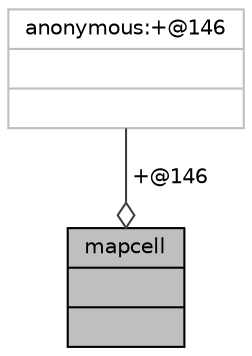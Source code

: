 digraph "mapcell"
{
 // INTERACTIVE_SVG=YES
  bgcolor="transparent";
  edge [fontname="Helvetica",fontsize="10",labelfontname="Helvetica",labelfontsize="10"];
  node [fontname="Helvetica",fontsize="10",shape=record];
  Node122 [label="{mapcell\n||}",height=0.2,width=0.4,color="black", fillcolor="grey75", style="filled", fontcolor="black"];
  Node123 -> Node122 [color="grey25",fontsize="10",style="solid",label=" +@146" ,arrowhead="odiamond",fontname="Helvetica"];
  Node123 [label="{anonymous:+@146\n||}",height=0.2,width=0.4,color="grey75"];
}
